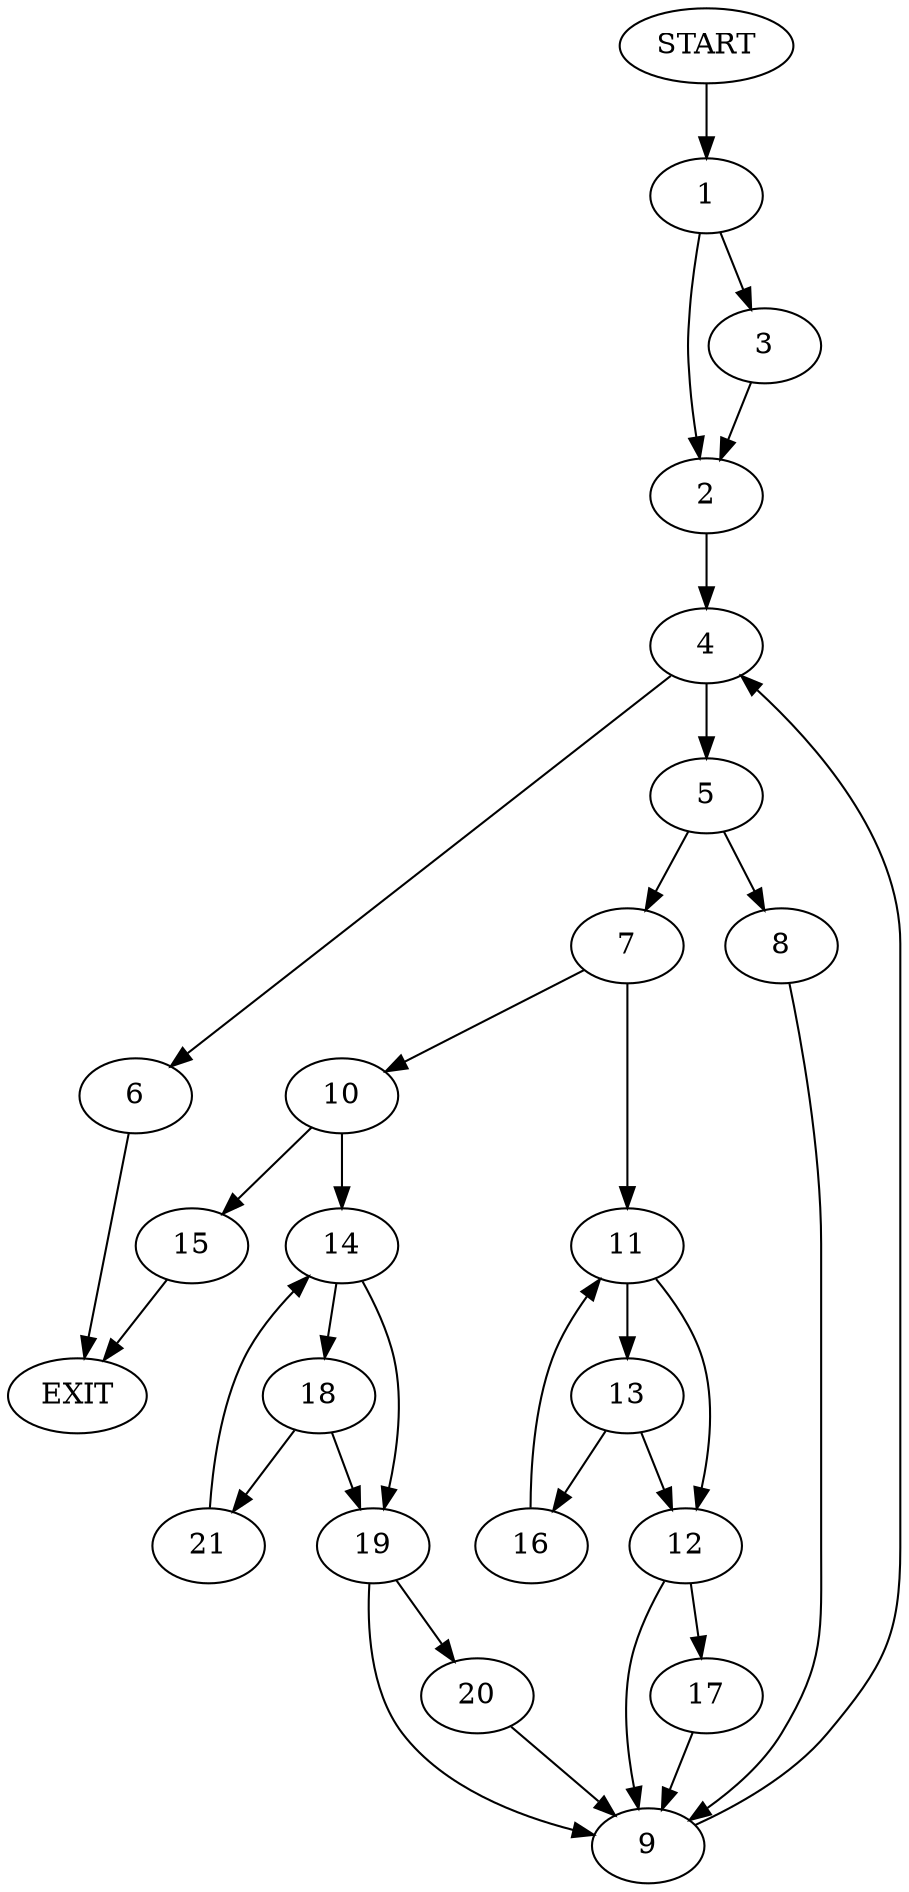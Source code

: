 digraph {
0 [label="START"]
22 [label="EXIT"]
0 -> 1
1 -> 2
1 -> 3
2 -> 4
3 -> 2
4 -> 5
4 -> 6
5 -> 7
5 -> 8
6 -> 22
8 -> 9
7 -> 10
7 -> 11
9 -> 4
11 -> 12
11 -> 13
10 -> 14
10 -> 15
13 -> 16
13 -> 12
12 -> 9
12 -> 17
16 -> 11
17 -> 9
14 -> 18
14 -> 19
15 -> 22
19 -> 20
19 -> 9
18 -> 21
18 -> 19
21 -> 14
20 -> 9
}
